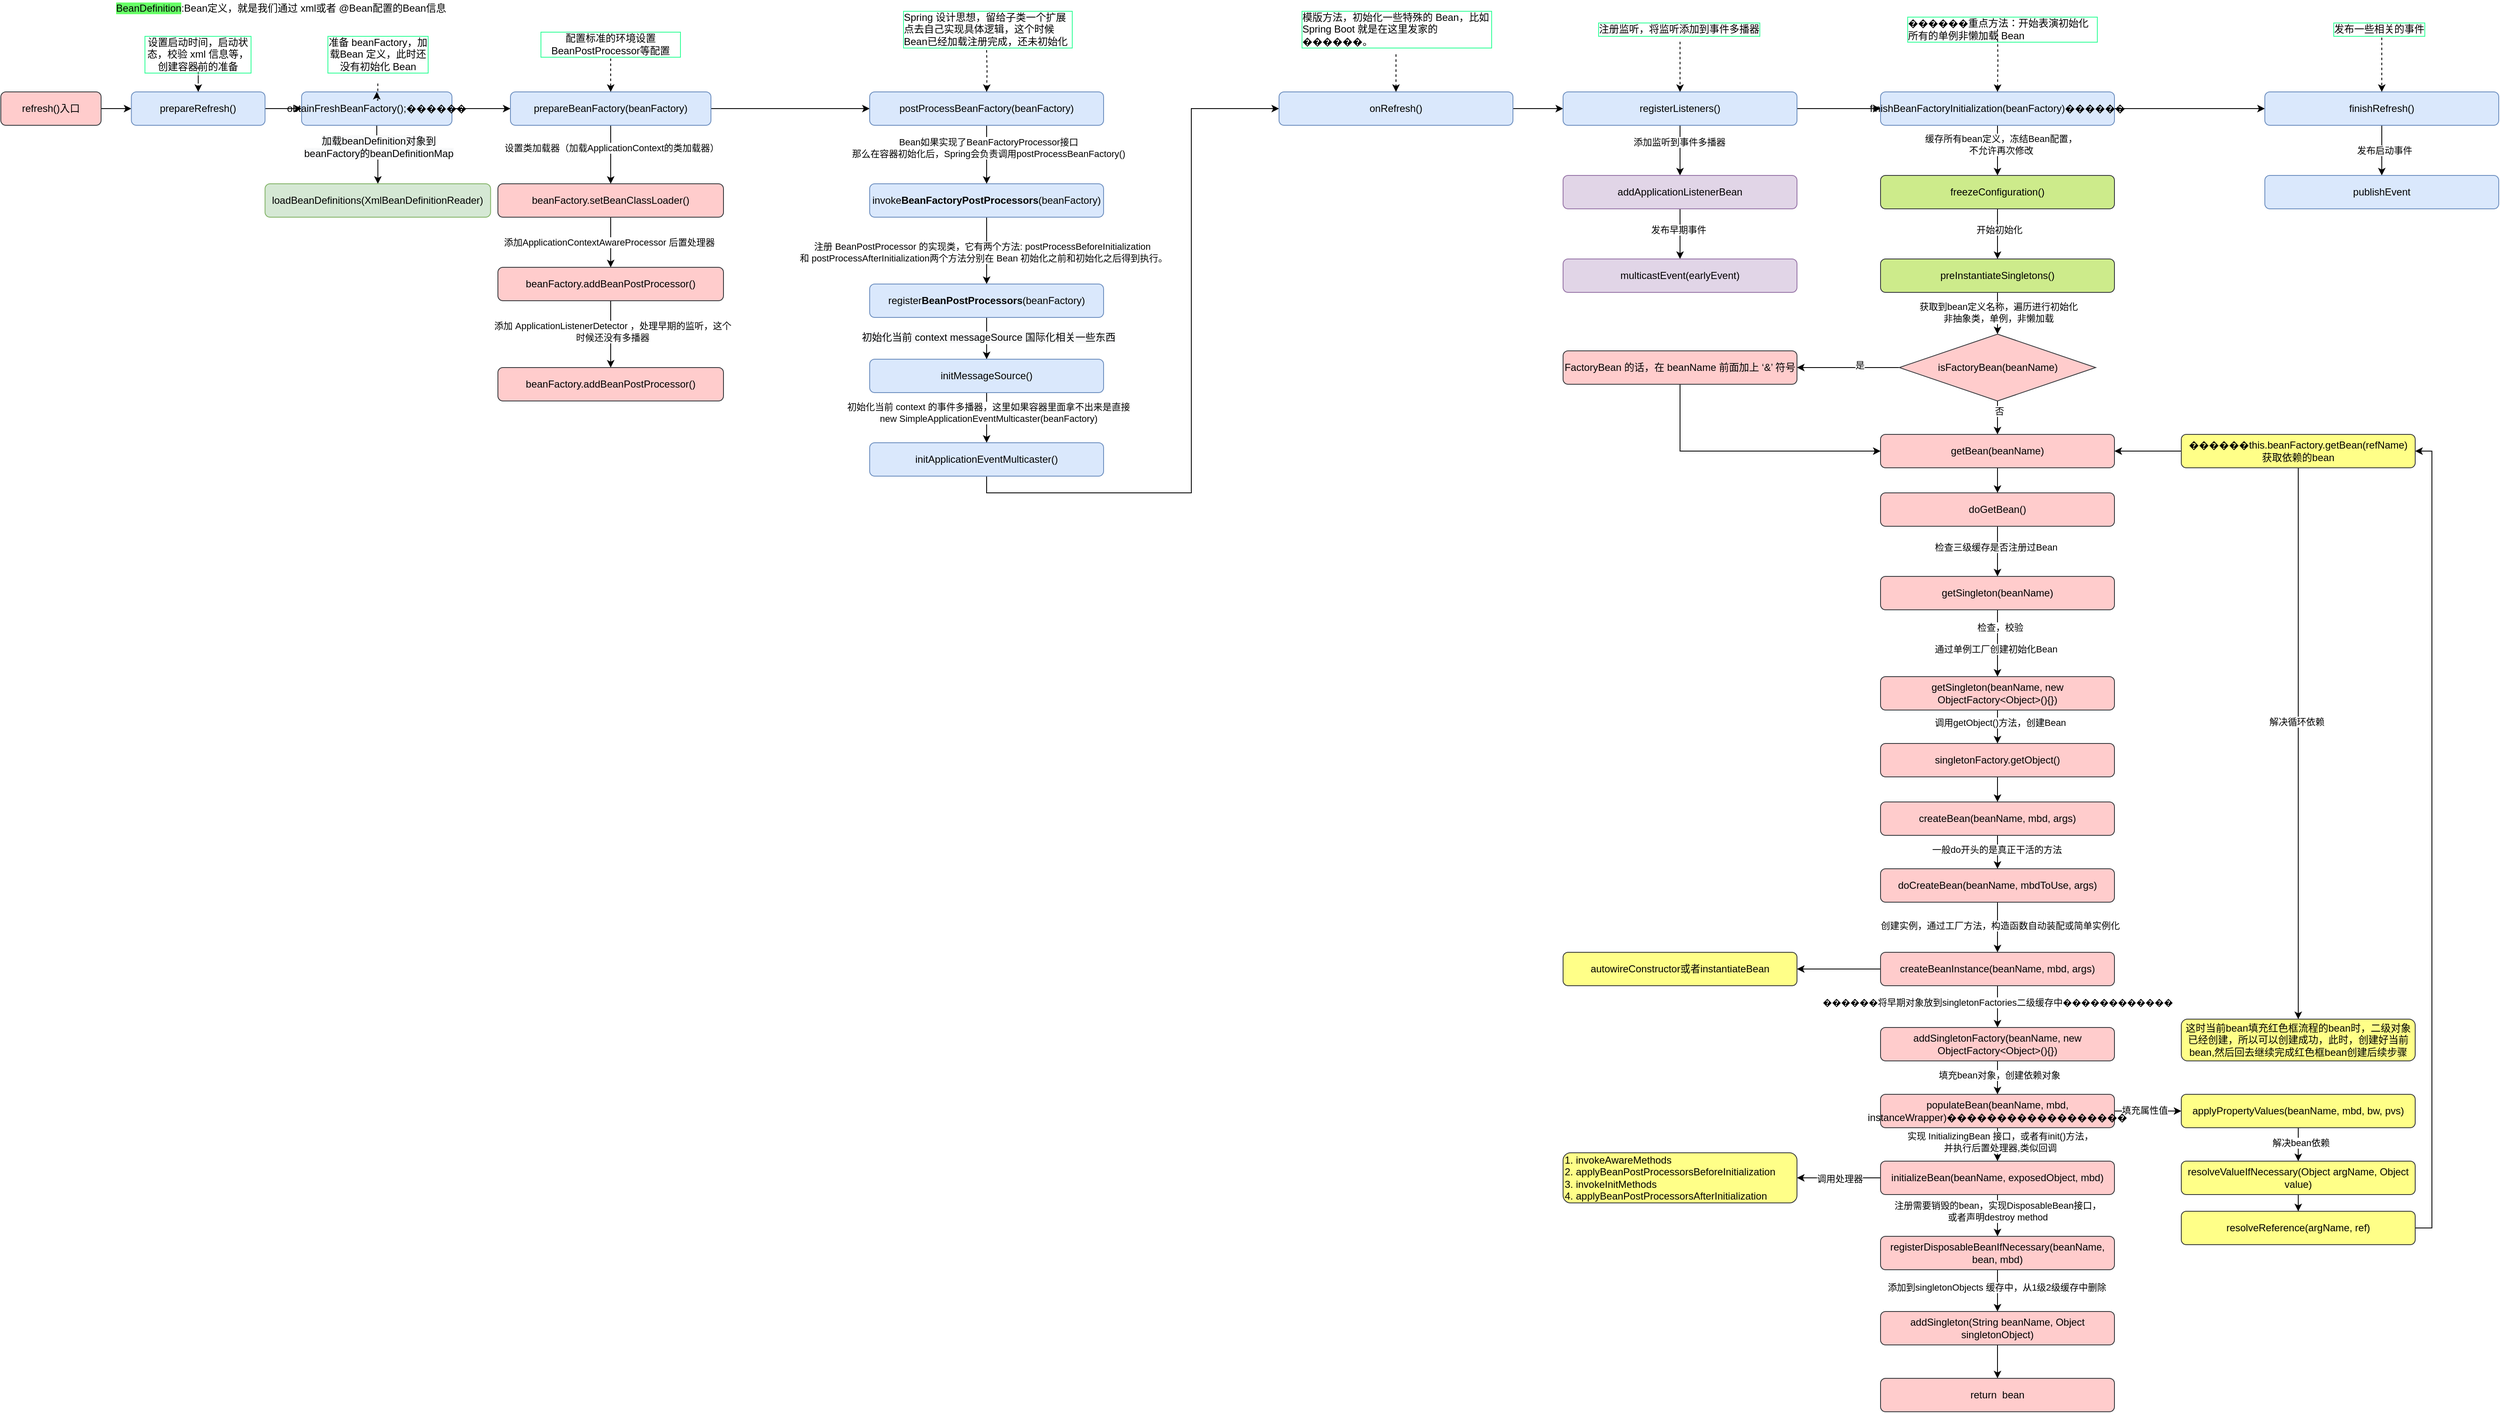 <mxfile version="14.1.1" type="github">
  <diagram id="V-CT-bQR6EL4BBTl5-5s" name="Page-1">
    <mxGraphModel dx="1351" dy="886" grid="1" gridSize="10" guides="1" tooltips="1" connect="1" arrows="1" fold="1" page="1" pageScale="1" pageWidth="3300" pageHeight="2339" math="0" shadow="0">
      <root>
        <mxCell id="0" />
        <mxCell id="1" parent="0" />
        <mxCell id="bpOmWfIlOjlK94pHwSz9-1" value="" style="edgeStyle=orthogonalEdgeStyle;rounded=0;orthogonalLoop=1;jettySize=auto;html=1;entryX=0;entryY=0.5;entryDx=0;entryDy=0;" parent="1" source="bpOmWfIlOjlK94pHwSz9-2" target="tZ6f-W7lVFpLcrt0BJ1U-58" edge="1">
          <mxGeometry relative="1" as="geometry" />
        </mxCell>
        <mxCell id="bpOmWfIlOjlK94pHwSz9-2" value="refresh()入口" style="rounded=1;whiteSpace=wrap;html=1;fillColor=#ffcccc;strokeColor=#36393d;" parent="1" vertex="1">
          <mxGeometry x="160" y="160" width="120" height="40" as="geometry" />
        </mxCell>
        <mxCell id="bpOmWfIlOjlK94pHwSz9-3" value="" style="edgeStyle=orthogonalEdgeStyle;rounded=0;orthogonalLoop=1;jettySize=auto;html=1;" parent="1" source="bpOmWfIlOjlK94pHwSz9-5" target="bpOmWfIlOjlK94pHwSz9-8" edge="1">
          <mxGeometry relative="1" as="geometry" />
        </mxCell>
        <mxCell id="tZ6f-W7lVFpLcrt0BJ1U-63" value="&lt;span style=&quot;font-size: 12px ; background-color: rgb(248 , 249 , 250)&quot;&gt;加载beanDefinition对象到&lt;br&gt;beanFactory的beanDefinitionMap&lt;/span&gt;" style="edgeLabel;html=1;align=center;verticalAlign=middle;resizable=0;points=[];" vertex="1" connectable="0" parent="bpOmWfIlOjlK94pHwSz9-3">
          <mxGeometry x="-0.28" y="2" relative="1" as="geometry">
            <mxPoint as="offset" />
          </mxGeometry>
        </mxCell>
        <mxCell id="tZ6f-W7lVFpLcrt0BJ1U-46" style="edgeStyle=orthogonalEdgeStyle;rounded=0;orthogonalLoop=1;jettySize=auto;html=1;entryX=0;entryY=0.5;entryDx=0;entryDy=0;" edge="1" parent="1" source="bpOmWfIlOjlK94pHwSz9-5" target="bpOmWfIlOjlK94pHwSz9-12">
          <mxGeometry relative="1" as="geometry" />
        </mxCell>
        <mxCell id="bpOmWfIlOjlK94pHwSz9-5" value="obtainFreshBeanFactory();������" style="whiteSpace=wrap;html=1;rounded=1;strokeColor=#6c8ebf;fillColor=#dae8fc;shadow=0;sketch=0;glass=0;" parent="1" vertex="1">
          <mxGeometry x="520" y="160" width="180" height="40" as="geometry" />
        </mxCell>
        <mxCell id="bpOmWfIlOjlK94pHwSz9-6" value="" style="edgeStyle=orthogonalEdgeStyle;rounded=0;orthogonalLoop=1;jettySize=auto;html=1;dashed=1;" parent="1" source="bpOmWfIlOjlK94pHwSz9-7" target="bpOmWfIlOjlK94pHwSz9-5" edge="1">
          <mxGeometry relative="1" as="geometry" />
        </mxCell>
        <mxCell id="bpOmWfIlOjlK94pHwSz9-7" value="准备 beanFactory，加载Bean 定义，此时还没有初始化 Bean" style="text;html=1;strokeColor=none;fillColor=none;align=center;verticalAlign=middle;whiteSpace=wrap;rounded=0;shadow=0;glass=0;sketch=0;labelBorderColor=#33FF99;" parent="1" vertex="1">
          <mxGeometry x="550" y="80" width="122.5" height="70" as="geometry" />
        </mxCell>
        <mxCell id="bpOmWfIlOjlK94pHwSz9-8" value="loadBeanDefinitions(XmlBeanDefinitionReader)" style="whiteSpace=wrap;html=1;rounded=1;strokeColor=#82b366;fillColor=#d5e8d4;shadow=0;sketch=0;glass=0;" parent="1" vertex="1">
          <mxGeometry x="476.25" y="270" width="270" height="40" as="geometry" />
        </mxCell>
        <mxCell id="tZ6f-W7lVFpLcrt0BJ1U-47" style="edgeStyle=orthogonalEdgeStyle;rounded=0;orthogonalLoop=1;jettySize=auto;html=1;entryX=0;entryY=0.5;entryDx=0;entryDy=0;" edge="1" parent="1" source="bpOmWfIlOjlK94pHwSz9-12" target="tZ6f-W7lVFpLcrt0BJ1U-4">
          <mxGeometry relative="1" as="geometry" />
        </mxCell>
        <mxCell id="tZ6f-W7lVFpLcrt0BJ1U-66" value="" style="edgeStyle=orthogonalEdgeStyle;rounded=0;orthogonalLoop=1;jettySize=auto;html=1;" edge="1" parent="1" source="bpOmWfIlOjlK94pHwSz9-12" target="tZ6f-W7lVFpLcrt0BJ1U-65">
          <mxGeometry relative="1" as="geometry" />
        </mxCell>
        <mxCell id="tZ6f-W7lVFpLcrt0BJ1U-67" value="设置类加载器（加载ApplicationContext的类加载器）" style="edgeLabel;html=1;align=center;verticalAlign=middle;resizable=0;points=[];" vertex="1" connectable="0" parent="tZ6f-W7lVFpLcrt0BJ1U-66">
          <mxGeometry x="-0.249" y="1" relative="1" as="geometry">
            <mxPoint as="offset" />
          </mxGeometry>
        </mxCell>
        <mxCell id="bpOmWfIlOjlK94pHwSz9-12" value="prepareBeanFactory(beanFactory)" style="whiteSpace=wrap;html=1;rounded=1;strokeColor=#6c8ebf;fillColor=#dae8fc;shadow=0;sketch=0;glass=0;" parent="1" vertex="1">
          <mxGeometry x="770" y="160" width="240" height="40" as="geometry" />
        </mxCell>
        <mxCell id="tZ6f-W7lVFpLcrt0BJ1U-49" style="edgeStyle=orthogonalEdgeStyle;rounded=0;orthogonalLoop=1;jettySize=auto;html=1;" edge="1" parent="1" source="bpOmWfIlOjlK94pHwSz9-13" target="tZ6f-W7lVFpLcrt0BJ1U-14">
          <mxGeometry relative="1" as="geometry" />
        </mxCell>
        <mxCell id="tZ6f-W7lVFpLcrt0BJ1U-80" value="&lt;div&gt;注册 BeanPostProcessor 的实现类，它有两个方法: postProcessBeforeInitialization&amp;nbsp;&lt;/div&gt;&lt;div&gt;和 postProcessAfterInitialization两个方法分别在 Bean 初始化之前和初始化之后得到执行。&lt;/div&gt;" style="edgeLabel;html=1;align=center;verticalAlign=middle;resizable=0;points=[];" vertex="1" connectable="0" parent="tZ6f-W7lVFpLcrt0BJ1U-49">
          <mxGeometry x="0.054" y="-4" relative="1" as="geometry">
            <mxPoint as="offset" />
          </mxGeometry>
        </mxCell>
        <mxCell id="bpOmWfIlOjlK94pHwSz9-13" value="invoke&lt;b&gt;BeanFactoryPostProcessors&lt;/b&gt;(beanFactory)" style="whiteSpace=wrap;html=1;rounded=1;strokeColor=#6c8ebf;fillColor=#dae8fc;shadow=0;sketch=0;glass=0;" parent="1" vertex="1">
          <mxGeometry x="1200" y="270" width="280" height="40" as="geometry" />
        </mxCell>
        <mxCell id="tZ6f-W7lVFpLcrt0BJ1U-2" value="" style="edgeStyle=orthogonalEdgeStyle;rounded=0;orthogonalLoop=1;jettySize=auto;html=1;dashed=1;entryX=0.5;entryY=0;entryDx=0;entryDy=0;exitX=0.5;exitY=1;exitDx=0;exitDy=0;" edge="1" parent="1" source="tZ6f-W7lVFpLcrt0BJ1U-1" target="bpOmWfIlOjlK94pHwSz9-12">
          <mxGeometry relative="1" as="geometry" />
        </mxCell>
        <mxCell id="tZ6f-W7lVFpLcrt0BJ1U-1" value="配置标准的环境设置BeanPostProcessor等配置" style="text;html=1;strokeColor=none;fillColor=none;align=center;verticalAlign=middle;whiteSpace=wrap;rounded=0;shadow=0;labelBorderColor=#33FF99;" vertex="1" parent="1">
          <mxGeometry x="805" y="85" width="170" height="35" as="geometry" />
        </mxCell>
        <mxCell id="tZ6f-W7lVFpLcrt0BJ1U-48" style="edgeStyle=orthogonalEdgeStyle;rounded=0;orthogonalLoop=1;jettySize=auto;html=1;" edge="1" parent="1" source="tZ6f-W7lVFpLcrt0BJ1U-4" target="bpOmWfIlOjlK94pHwSz9-13">
          <mxGeometry relative="1" as="geometry">
            <mxPoint x="1670" y="160" as="targetPoint" />
          </mxGeometry>
        </mxCell>
        <mxCell id="tZ6f-W7lVFpLcrt0BJ1U-78" value="&lt;div style=&quot;font-size: 12px ; text-align: left&quot;&gt;&lt;br&gt;&lt;/div&gt;" style="edgeLabel;html=1;align=center;verticalAlign=middle;resizable=0;points=[];" vertex="1" connectable="0" parent="tZ6f-W7lVFpLcrt0BJ1U-48">
          <mxGeometry x="-0.233" y="-4" relative="1" as="geometry">
            <mxPoint as="offset" />
          </mxGeometry>
        </mxCell>
        <mxCell id="tZ6f-W7lVFpLcrt0BJ1U-79" value="Bean如果实现了BeanFactoryProcessor接口&lt;br&gt;那么在容器初始化后，Spring会负责调用postProcessBeanFactory()" style="edgeLabel;html=1;align=center;verticalAlign=middle;resizable=0;points=[];" vertex="1" connectable="0" parent="tZ6f-W7lVFpLcrt0BJ1U-48">
          <mxGeometry x="-0.233" y="2" relative="1" as="geometry">
            <mxPoint as="offset" />
          </mxGeometry>
        </mxCell>
        <mxCell id="tZ6f-W7lVFpLcrt0BJ1U-4" value="postProcessBeanFactory(beanFactory)" style="whiteSpace=wrap;html=1;rounded=1;strokeColor=#6c8ebf;fillColor=#dae8fc;shadow=0;sketch=0;glass=0;" vertex="1" parent="1">
          <mxGeometry x="1200" y="160" width="280" height="40" as="geometry" />
        </mxCell>
        <mxCell id="tZ6f-W7lVFpLcrt0BJ1U-7" value="" style="edgeStyle=orthogonalEdgeStyle;rounded=0;orthogonalLoop=1;jettySize=auto;html=1;dashed=1;" edge="1" parent="1" target="tZ6f-W7lVFpLcrt0BJ1U-4">
          <mxGeometry relative="1" as="geometry">
            <mxPoint x="1340" y="110" as="sourcePoint" />
          </mxGeometry>
        </mxCell>
        <mxCell id="tZ6f-W7lVFpLcrt0BJ1U-6" value="&lt;div&gt;&lt;/div&gt;Spring 设计思想，留给子类一个扩展点去自己实现具体逻辑，这个时候Bean已经加载注册完成，还未初始化" style="text;html=1;strokeColor=none;fillColor=none;align=left;verticalAlign=middle;whiteSpace=wrap;rounded=0;shadow=0;labelBorderColor=#33FF99;" vertex="1" parent="1">
          <mxGeometry x="1237.5" y="60" width="205" height="50" as="geometry" />
        </mxCell>
        <mxCell id="tZ6f-W7lVFpLcrt0BJ1U-50" style="edgeStyle=orthogonalEdgeStyle;rounded=0;orthogonalLoop=1;jettySize=auto;html=1;entryX=0.5;entryY=0;entryDx=0;entryDy=0;" edge="1" parent="1" source="tZ6f-W7lVFpLcrt0BJ1U-14" target="tZ6f-W7lVFpLcrt0BJ1U-19">
          <mxGeometry relative="1" as="geometry" />
        </mxCell>
        <mxCell id="tZ6f-W7lVFpLcrt0BJ1U-81" value="&lt;span style=&quot;font-size: 12px ; text-align: left ; background-color: rgb(248 , 249 , 250)&quot;&gt;初始化当前 context messageSource 国际化相关一些东西&lt;/span&gt;" style="edgeLabel;html=1;align=center;verticalAlign=middle;resizable=0;points=[];" vertex="1" connectable="0" parent="tZ6f-W7lVFpLcrt0BJ1U-50">
          <mxGeometry x="-0.066" y="2" relative="1" as="geometry">
            <mxPoint as="offset" />
          </mxGeometry>
        </mxCell>
        <mxCell id="tZ6f-W7lVFpLcrt0BJ1U-14" value="register&lt;b&gt;BeanPostProcessors&lt;/b&gt;(beanFactory)" style="whiteSpace=wrap;html=1;rounded=1;strokeColor=#6c8ebf;fillColor=#dae8fc;shadow=0;sketch=0;glass=0;" vertex="1" parent="1">
          <mxGeometry x="1200" y="390" width="280" height="40" as="geometry" />
        </mxCell>
        <mxCell id="tZ6f-W7lVFpLcrt0BJ1U-51" style="edgeStyle=orthogonalEdgeStyle;rounded=0;orthogonalLoop=1;jettySize=auto;html=1;entryX=0.5;entryY=0;entryDx=0;entryDy=0;" edge="1" parent="1" source="tZ6f-W7lVFpLcrt0BJ1U-19" target="tZ6f-W7lVFpLcrt0BJ1U-23">
          <mxGeometry relative="1" as="geometry" />
        </mxCell>
        <mxCell id="tZ6f-W7lVFpLcrt0BJ1U-83" value="&lt;div&gt;初始化当前 context 的事件多播器，这里如果容器里面拿不出来是直接&lt;/div&gt;&lt;div&gt;new SimpleApplicationEventMulticaster(beanFactory)&lt;/div&gt;" style="edgeLabel;html=1;align=center;verticalAlign=middle;resizable=0;points=[];" vertex="1" connectable="0" parent="tZ6f-W7lVFpLcrt0BJ1U-51">
          <mxGeometry x="-0.202" y="2" relative="1" as="geometry">
            <mxPoint as="offset" />
          </mxGeometry>
        </mxCell>
        <mxCell id="tZ6f-W7lVFpLcrt0BJ1U-19" value="initMessageSource()" style="whiteSpace=wrap;html=1;rounded=1;strokeColor=#6c8ebf;fillColor=#dae8fc;shadow=0;sketch=0;glass=0;" vertex="1" parent="1">
          <mxGeometry x="1200" y="480" width="280" height="40" as="geometry" />
        </mxCell>
        <mxCell id="tZ6f-W7lVFpLcrt0BJ1U-52" style="edgeStyle=orthogonalEdgeStyle;rounded=0;orthogonalLoop=1;jettySize=auto;html=1;entryX=0;entryY=0.5;entryDx=0;entryDy=0;exitX=0.5;exitY=1;exitDx=0;exitDy=0;" edge="1" parent="1" source="tZ6f-W7lVFpLcrt0BJ1U-23" target="tZ6f-W7lVFpLcrt0BJ1U-27">
          <mxGeometry relative="1" as="geometry">
            <mxPoint x="3410" y="180" as="targetPoint" />
          </mxGeometry>
        </mxCell>
        <mxCell id="tZ6f-W7lVFpLcrt0BJ1U-23" value="initApplicationEventMulticaster()" style="whiteSpace=wrap;html=1;rounded=1;strokeColor=#6c8ebf;fillColor=#dae8fc;shadow=0;sketch=0;glass=0;" vertex="1" parent="1">
          <mxGeometry x="1200" y="580" width="280" height="40" as="geometry" />
        </mxCell>
        <mxCell id="tZ6f-W7lVFpLcrt0BJ1U-84" value="" style="edgeStyle=orthogonalEdgeStyle;rounded=0;orthogonalLoop=1;jettySize=auto;html=1;" edge="1" parent="1" source="tZ6f-W7lVFpLcrt0BJ1U-27" target="tZ6f-W7lVFpLcrt0BJ1U-31">
          <mxGeometry relative="1" as="geometry" />
        </mxCell>
        <mxCell id="tZ6f-W7lVFpLcrt0BJ1U-27" value="onRefresh()" style="whiteSpace=wrap;html=1;rounded=1;strokeColor=#6c8ebf;fillColor=#dae8fc;shadow=0;sketch=0;glass=0;" vertex="1" parent="1">
          <mxGeometry x="1690" y="160" width="280" height="40" as="geometry" />
        </mxCell>
        <mxCell id="tZ6f-W7lVFpLcrt0BJ1U-30" value="" style="edgeStyle=orthogonalEdgeStyle;rounded=0;orthogonalLoop=1;jettySize=auto;html=1;dashed=1;" edge="1" parent="1" source="tZ6f-W7lVFpLcrt0BJ1U-29" target="tZ6f-W7lVFpLcrt0BJ1U-27">
          <mxGeometry relative="1" as="geometry" />
        </mxCell>
        <mxCell id="tZ6f-W7lVFpLcrt0BJ1U-29" value="模版方法，初始化一些特殊的 Bean，比如 Spring Boot 就是在这里发家的������。" style="text;html=1;strokeColor=none;fillColor=none;align=left;verticalAlign=middle;whiteSpace=wrap;rounded=0;shadow=0;labelBorderColor=#33FF99;" vertex="1" parent="1">
          <mxGeometry x="1715" y="55" width="230" height="60" as="geometry" />
        </mxCell>
        <mxCell id="tZ6f-W7lVFpLcrt0BJ1U-56" style="edgeStyle=orthogonalEdgeStyle;rounded=0;orthogonalLoop=1;jettySize=auto;html=1;" edge="1" parent="1" source="tZ6f-W7lVFpLcrt0BJ1U-31" target="tZ6f-W7lVFpLcrt0BJ1U-35">
          <mxGeometry relative="1" as="geometry" />
        </mxCell>
        <mxCell id="tZ6f-W7lVFpLcrt0BJ1U-86" value="" style="edgeStyle=orthogonalEdgeStyle;rounded=0;orthogonalLoop=1;jettySize=auto;html=1;" edge="1" parent="1" source="tZ6f-W7lVFpLcrt0BJ1U-31" target="tZ6f-W7lVFpLcrt0BJ1U-85">
          <mxGeometry relative="1" as="geometry" />
        </mxCell>
        <mxCell id="tZ6f-W7lVFpLcrt0BJ1U-87" value="添加监听到事件多播器" style="edgeLabel;html=1;align=center;verticalAlign=middle;resizable=0;points=[];" vertex="1" connectable="0" parent="tZ6f-W7lVFpLcrt0BJ1U-86">
          <mxGeometry x="-0.35" y="-1" relative="1" as="geometry">
            <mxPoint as="offset" />
          </mxGeometry>
        </mxCell>
        <mxCell id="tZ6f-W7lVFpLcrt0BJ1U-31" value="registerListeners()" style="whiteSpace=wrap;html=1;rounded=1;strokeColor=#6c8ebf;fillColor=#dae8fc;shadow=0;sketch=0;glass=0;" vertex="1" parent="1">
          <mxGeometry x="2030" y="160" width="280" height="40" as="geometry" />
        </mxCell>
        <mxCell id="tZ6f-W7lVFpLcrt0BJ1U-34" value="" style="edgeStyle=orthogonalEdgeStyle;rounded=0;orthogonalLoop=1;jettySize=auto;html=1;dashed=1;" edge="1" parent="1" source="tZ6f-W7lVFpLcrt0BJ1U-33" target="tZ6f-W7lVFpLcrt0BJ1U-31">
          <mxGeometry relative="1" as="geometry" />
        </mxCell>
        <mxCell id="tZ6f-W7lVFpLcrt0BJ1U-33" value="注册监听，将监听添加到事件多播器" style="text;html=1;strokeColor=none;fillColor=none;align=left;verticalAlign=middle;whiteSpace=wrap;rounded=0;shadow=0;labelBorderColor=#33FF99;" vertex="1" parent="1">
          <mxGeometry x="2070" y="70" width="200" height="30" as="geometry" />
        </mxCell>
        <mxCell id="tZ6f-W7lVFpLcrt0BJ1U-57" style="edgeStyle=orthogonalEdgeStyle;rounded=0;orthogonalLoop=1;jettySize=auto;html=1;entryX=0;entryY=0.5;entryDx=0;entryDy=0;" edge="1" parent="1" source="tZ6f-W7lVFpLcrt0BJ1U-35" target="tZ6f-W7lVFpLcrt0BJ1U-41">
          <mxGeometry relative="1" as="geometry">
            <mxPoint x="2770" y="180" as="targetPoint" />
          </mxGeometry>
        </mxCell>
        <mxCell id="tZ6f-W7lVFpLcrt0BJ1U-92" value="" style="edgeStyle=orthogonalEdgeStyle;rounded=0;orthogonalLoop=1;jettySize=auto;html=1;" edge="1" parent="1" source="tZ6f-W7lVFpLcrt0BJ1U-35" target="tZ6f-W7lVFpLcrt0BJ1U-91">
          <mxGeometry relative="1" as="geometry" />
        </mxCell>
        <mxCell id="tZ6f-W7lVFpLcrt0BJ1U-93" value="缓存所有bean定义，冻结Bean配置，&lt;br&gt;不允许再次修改" style="edgeLabel;html=1;align=center;verticalAlign=middle;resizable=0;points=[];" vertex="1" connectable="0" parent="tZ6f-W7lVFpLcrt0BJ1U-92">
          <mxGeometry x="-0.241" y="4" relative="1" as="geometry">
            <mxPoint as="offset" />
          </mxGeometry>
        </mxCell>
        <mxCell id="tZ6f-W7lVFpLcrt0BJ1U-35" value="finishBeanFactoryInitialization(beanFactory)������" style="whiteSpace=wrap;html=1;rounded=1;strokeColor=#6c8ebf;fillColor=#dae8fc;shadow=0;sketch=0;glass=0;" vertex="1" parent="1">
          <mxGeometry x="2410" y="160" width="280" height="40" as="geometry" />
        </mxCell>
        <mxCell id="tZ6f-W7lVFpLcrt0BJ1U-40" value="" style="edgeStyle=orthogonalEdgeStyle;rounded=0;orthogonalLoop=1;jettySize=auto;html=1;dashed=1;" edge="1" parent="1" target="tZ6f-W7lVFpLcrt0BJ1U-35">
          <mxGeometry relative="1" as="geometry">
            <mxPoint x="2550" y="85" as="sourcePoint" />
          </mxGeometry>
        </mxCell>
        <mxCell id="tZ6f-W7lVFpLcrt0BJ1U-39" value="������重点方法：开始表演初始化所有的单例非懒加载 Bean" style="text;html=1;strokeColor=none;fillColor=none;align=left;verticalAlign=middle;whiteSpace=wrap;rounded=0;shadow=0;labelBorderColor=#33FF99;" vertex="1" parent="1">
          <mxGeometry x="2440" y="65" width="230" height="40" as="geometry" />
        </mxCell>
        <mxCell id="tZ6f-W7lVFpLcrt0BJ1U-168" value="" style="edgeStyle=orthogonalEdgeStyle;rounded=0;orthogonalLoop=1;jettySize=auto;html=1;" edge="1" parent="1" source="tZ6f-W7lVFpLcrt0BJ1U-41" target="tZ6f-W7lVFpLcrt0BJ1U-167">
          <mxGeometry relative="1" as="geometry" />
        </mxCell>
        <mxCell id="tZ6f-W7lVFpLcrt0BJ1U-169" value="发布启动事件" style="edgeLabel;html=1;align=center;verticalAlign=middle;resizable=0;points=[];" vertex="1" connectable="0" parent="tZ6f-W7lVFpLcrt0BJ1U-168">
          <mxGeometry x="0.008" y="3" relative="1" as="geometry">
            <mxPoint as="offset" />
          </mxGeometry>
        </mxCell>
        <mxCell id="tZ6f-W7lVFpLcrt0BJ1U-41" value="finishRefresh()" style="whiteSpace=wrap;html=1;rounded=1;strokeColor=#6c8ebf;fillColor=#dae8fc;shadow=0;sketch=0;glass=0;" vertex="1" parent="1">
          <mxGeometry x="2870" y="160" width="280" height="40" as="geometry" />
        </mxCell>
        <mxCell id="tZ6f-W7lVFpLcrt0BJ1U-44" style="edgeStyle=orthogonalEdgeStyle;rounded=0;orthogonalLoop=1;jettySize=auto;html=1;dashed=1;" edge="1" parent="1" source="tZ6f-W7lVFpLcrt0BJ1U-43">
          <mxGeometry relative="1" as="geometry">
            <mxPoint x="3010" y="160" as="targetPoint" />
          </mxGeometry>
        </mxCell>
        <mxCell id="tZ6f-W7lVFpLcrt0BJ1U-43" value="发布一些相关的事件" style="text;html=1;strokeColor=none;fillColor=none;align=left;verticalAlign=middle;whiteSpace=wrap;rounded=0;shadow=0;labelBorderColor=#33FF99;" vertex="1" parent="1">
          <mxGeometry x="2950" y="75" width="120" height="20" as="geometry" />
        </mxCell>
        <mxCell id="tZ6f-W7lVFpLcrt0BJ1U-59" value="" style="edgeStyle=orthogonalEdgeStyle;rounded=0;orthogonalLoop=1;jettySize=auto;html=1;" edge="1" parent="1" source="tZ6f-W7lVFpLcrt0BJ1U-58" target="bpOmWfIlOjlK94pHwSz9-5">
          <mxGeometry relative="1" as="geometry" />
        </mxCell>
        <mxCell id="tZ6f-W7lVFpLcrt0BJ1U-58" value="prepareRefresh()" style="whiteSpace=wrap;html=1;rounded=1;strokeColor=#6c8ebf;fillColor=#dae8fc;shadow=0;sketch=0;glass=0;" vertex="1" parent="1">
          <mxGeometry x="316.25" y="160" width="160" height="40" as="geometry" />
        </mxCell>
        <mxCell id="tZ6f-W7lVFpLcrt0BJ1U-62" value="" style="edgeStyle=orthogonalEdgeStyle;rounded=0;orthogonalLoop=1;jettySize=auto;html=1;dashed=1;" edge="1" parent="1" source="tZ6f-W7lVFpLcrt0BJ1U-61" target="tZ6f-W7lVFpLcrt0BJ1U-58">
          <mxGeometry relative="1" as="geometry" />
        </mxCell>
        <mxCell id="tZ6f-W7lVFpLcrt0BJ1U-61" value="设置启动时间，启动状态，校验 xml 信息等，创建容器前的准备" style="text;html=1;strokeColor=none;fillColor=none;align=center;verticalAlign=middle;whiteSpace=wrap;rounded=0;shadow=0;glass=0;sketch=0;labelBorderColor=#33FF99;" vertex="1" parent="1">
          <mxGeometry x="331.25" y="100" width="130" height="30" as="geometry" />
        </mxCell>
        <mxCell id="tZ6f-W7lVFpLcrt0BJ1U-64" value="&lt;span style=&quot;background-color: rgb(102 , 255 , 102)&quot;&gt;BeanDefinition&lt;/span&gt;:Bean定义，就是我们通过 xml或者 @Bean配置的Bean信息" style="text;html=1;strokeColor=none;fillColor=none;align=center;verticalAlign=middle;whiteSpace=wrap;rounded=0;shadow=0;" vertex="1" parent="1">
          <mxGeometry x="291.25" y="50" width="408.75" height="20" as="geometry" />
        </mxCell>
        <mxCell id="tZ6f-W7lVFpLcrt0BJ1U-69" value="" style="edgeStyle=orthogonalEdgeStyle;rounded=0;orthogonalLoop=1;jettySize=auto;html=1;" edge="1" parent="1" source="tZ6f-W7lVFpLcrt0BJ1U-65" target="tZ6f-W7lVFpLcrt0BJ1U-68">
          <mxGeometry relative="1" as="geometry" />
        </mxCell>
        <mxCell id="tZ6f-W7lVFpLcrt0BJ1U-70" value="添加ApplicationContextAwareProcessor 后置处理器" style="edgeLabel;html=1;align=center;verticalAlign=middle;resizable=0;points=[];" vertex="1" connectable="0" parent="tZ6f-W7lVFpLcrt0BJ1U-69">
          <mxGeometry x="-0.004" y="-2" relative="1" as="geometry">
            <mxPoint as="offset" />
          </mxGeometry>
        </mxCell>
        <mxCell id="tZ6f-W7lVFpLcrt0BJ1U-65" value="beanFactory.setBeanClassLoader()" style="whiteSpace=wrap;html=1;rounded=1;strokeColor=#36393d;fillColor=#ffcccc;shadow=0;sketch=0;glass=0;" vertex="1" parent="1">
          <mxGeometry x="755" y="270" width="270" height="40" as="geometry" />
        </mxCell>
        <mxCell id="tZ6f-W7lVFpLcrt0BJ1U-72" value="" style="edgeStyle=orthogonalEdgeStyle;rounded=0;orthogonalLoop=1;jettySize=auto;html=1;" edge="1" parent="1" source="tZ6f-W7lVFpLcrt0BJ1U-68" target="tZ6f-W7lVFpLcrt0BJ1U-71">
          <mxGeometry relative="1" as="geometry" />
        </mxCell>
        <mxCell id="tZ6f-W7lVFpLcrt0BJ1U-73" value="添加&amp;nbsp;ApplicationListenerDetector ，处理早期的监听，这个&lt;br&gt;时候还没有多播器" style="edgeLabel;html=1;align=center;verticalAlign=middle;resizable=0;points=[];" vertex="1" connectable="0" parent="tZ6f-W7lVFpLcrt0BJ1U-72">
          <mxGeometry x="-0.093" y="2" relative="1" as="geometry">
            <mxPoint as="offset" />
          </mxGeometry>
        </mxCell>
        <mxCell id="tZ6f-W7lVFpLcrt0BJ1U-68" value="beanFactory.addBeanPostProcessor()" style="whiteSpace=wrap;html=1;rounded=1;strokeColor=#36393d;fillColor=#ffcccc;shadow=0;sketch=0;glass=0;" vertex="1" parent="1">
          <mxGeometry x="755" y="370" width="270" height="40" as="geometry" />
        </mxCell>
        <mxCell id="tZ6f-W7lVFpLcrt0BJ1U-71" value="beanFactory.addBeanPostProcessor()" style="whiteSpace=wrap;html=1;rounded=1;strokeColor=#36393d;fillColor=#ffcccc;shadow=0;sketch=0;glass=0;" vertex="1" parent="1">
          <mxGeometry x="755" y="490" width="270" height="40" as="geometry" />
        </mxCell>
        <mxCell id="tZ6f-W7lVFpLcrt0BJ1U-89" value="" style="edgeStyle=orthogonalEdgeStyle;rounded=0;orthogonalLoop=1;jettySize=auto;html=1;" edge="1" parent="1" source="tZ6f-W7lVFpLcrt0BJ1U-85" target="tZ6f-W7lVFpLcrt0BJ1U-88">
          <mxGeometry relative="1" as="geometry" />
        </mxCell>
        <mxCell id="tZ6f-W7lVFpLcrt0BJ1U-90" value="发布早期事件" style="edgeLabel;html=1;align=center;verticalAlign=middle;resizable=0;points=[];" vertex="1" connectable="0" parent="tZ6f-W7lVFpLcrt0BJ1U-89">
          <mxGeometry x="-0.166" y="-2" relative="1" as="geometry">
            <mxPoint as="offset" />
          </mxGeometry>
        </mxCell>
        <mxCell id="tZ6f-W7lVFpLcrt0BJ1U-85" value="addApplicationListenerBean" style="whiteSpace=wrap;html=1;rounded=1;strokeColor=#9673a6;fillColor=#e1d5e7;shadow=0;sketch=0;glass=0;" vertex="1" parent="1">
          <mxGeometry x="2030" y="260" width="280" height="40" as="geometry" />
        </mxCell>
        <mxCell id="tZ6f-W7lVFpLcrt0BJ1U-88" value="multicastEvent(earlyEvent)" style="whiteSpace=wrap;html=1;rounded=1;strokeColor=#9673a6;fillColor=#e1d5e7;shadow=0;sketch=0;glass=0;" vertex="1" parent="1">
          <mxGeometry x="2030" y="360" width="280" height="40" as="geometry" />
        </mxCell>
        <mxCell id="tZ6f-W7lVFpLcrt0BJ1U-95" value="" style="edgeStyle=orthogonalEdgeStyle;rounded=0;orthogonalLoop=1;jettySize=auto;html=1;" edge="1" parent="1" source="tZ6f-W7lVFpLcrt0BJ1U-91" target="tZ6f-W7lVFpLcrt0BJ1U-94">
          <mxGeometry relative="1" as="geometry" />
        </mxCell>
        <mxCell id="tZ6f-W7lVFpLcrt0BJ1U-96" value="开始初始化" style="edgeLabel;html=1;align=center;verticalAlign=middle;resizable=0;points=[];" vertex="1" connectable="0" parent="tZ6f-W7lVFpLcrt0BJ1U-95">
          <mxGeometry x="-0.163" y="2" relative="1" as="geometry">
            <mxPoint as="offset" />
          </mxGeometry>
        </mxCell>
        <mxCell id="tZ6f-W7lVFpLcrt0BJ1U-91" value="freezeConfiguration()" style="whiteSpace=wrap;html=1;rounded=1;strokeColor=#36393d;fillColor=#cdeb8b;shadow=0;sketch=0;glass=0;" vertex="1" parent="1">
          <mxGeometry x="2410" y="260" width="280" height="40" as="geometry" />
        </mxCell>
        <mxCell id="tZ6f-W7lVFpLcrt0BJ1U-98" value="" style="edgeStyle=orthogonalEdgeStyle;rounded=0;orthogonalLoop=1;jettySize=auto;html=1;" edge="1" parent="1" source="tZ6f-W7lVFpLcrt0BJ1U-94" target="tZ6f-W7lVFpLcrt0BJ1U-97">
          <mxGeometry relative="1" as="geometry" />
        </mxCell>
        <mxCell id="tZ6f-W7lVFpLcrt0BJ1U-99" value="获取到bean定义名称，遍历进行初始化&lt;br&gt;非抽象类，单例，非懒加载" style="edgeLabel;html=1;align=center;verticalAlign=middle;resizable=0;points=[];" vertex="1" connectable="0" parent="tZ6f-W7lVFpLcrt0BJ1U-98">
          <mxGeometry x="-0.042" y="1" relative="1" as="geometry">
            <mxPoint as="offset" />
          </mxGeometry>
        </mxCell>
        <mxCell id="tZ6f-W7lVFpLcrt0BJ1U-94" value="preInstantiateSingletons()" style="whiteSpace=wrap;html=1;rounded=1;strokeColor=#36393d;fillColor=#cdeb8b;shadow=0;sketch=0;glass=0;" vertex="1" parent="1">
          <mxGeometry x="2410" y="360" width="280" height="40" as="geometry" />
        </mxCell>
        <mxCell id="tZ6f-W7lVFpLcrt0BJ1U-101" value="" style="edgeStyle=orthogonalEdgeStyle;rounded=0;orthogonalLoop=1;jettySize=auto;html=1;" edge="1" parent="1" source="tZ6f-W7lVFpLcrt0BJ1U-97" target="tZ6f-W7lVFpLcrt0BJ1U-100">
          <mxGeometry relative="1" as="geometry" />
        </mxCell>
        <mxCell id="tZ6f-W7lVFpLcrt0BJ1U-102" value="是" style="edgeLabel;html=1;align=center;verticalAlign=middle;resizable=0;points=[];" vertex="1" connectable="0" parent="tZ6f-W7lVFpLcrt0BJ1U-101">
          <mxGeometry x="-0.218" y="-3" relative="1" as="geometry">
            <mxPoint as="offset" />
          </mxGeometry>
        </mxCell>
        <mxCell id="tZ6f-W7lVFpLcrt0BJ1U-104" value="" style="edgeStyle=orthogonalEdgeStyle;rounded=0;orthogonalLoop=1;jettySize=auto;html=1;" edge="1" parent="1" source="tZ6f-W7lVFpLcrt0BJ1U-97" target="tZ6f-W7lVFpLcrt0BJ1U-103">
          <mxGeometry relative="1" as="geometry" />
        </mxCell>
        <mxCell id="tZ6f-W7lVFpLcrt0BJ1U-105" value="否" style="edgeLabel;html=1;align=center;verticalAlign=middle;resizable=0;points=[];" vertex="1" connectable="0" parent="tZ6f-W7lVFpLcrt0BJ1U-104">
          <mxGeometry x="-0.403" y="2" relative="1" as="geometry">
            <mxPoint as="offset" />
          </mxGeometry>
        </mxCell>
        <mxCell id="tZ6f-W7lVFpLcrt0BJ1U-97" value="isFactoryBean(beanName)" style="rhombus;whiteSpace=wrap;html=1;shadow=0;fillColor=#ffcccc;strokeColor=#36393d;" vertex="1" parent="1">
          <mxGeometry x="2432.5" y="450" width="235" height="80" as="geometry" />
        </mxCell>
        <mxCell id="tZ6f-W7lVFpLcrt0BJ1U-115" style="edgeStyle=orthogonalEdgeStyle;rounded=0;orthogonalLoop=1;jettySize=auto;html=1;exitX=0.5;exitY=1;exitDx=0;exitDy=0;entryX=0;entryY=0.5;entryDx=0;entryDy=0;" edge="1" parent="1" source="tZ6f-W7lVFpLcrt0BJ1U-100" target="tZ6f-W7lVFpLcrt0BJ1U-103">
          <mxGeometry relative="1" as="geometry">
            <mxPoint x="2220" y="600" as="targetPoint" />
          </mxGeometry>
        </mxCell>
        <mxCell id="tZ6f-W7lVFpLcrt0BJ1U-100" value="FactoryBean 的话，在 beanName 前面加上 ‘&amp;amp;’ 符号" style="whiteSpace=wrap;html=1;shadow=0;strokeColor=#36393d;fillColor=#ffcccc;rounded=1;" vertex="1" parent="1">
          <mxGeometry x="2030" y="470" width="280" height="40" as="geometry" />
        </mxCell>
        <mxCell id="tZ6f-W7lVFpLcrt0BJ1U-107" value="" style="edgeStyle=orthogonalEdgeStyle;rounded=0;orthogonalLoop=1;jettySize=auto;html=1;" edge="1" parent="1" source="tZ6f-W7lVFpLcrt0BJ1U-103" target="tZ6f-W7lVFpLcrt0BJ1U-106">
          <mxGeometry relative="1" as="geometry" />
        </mxCell>
        <mxCell id="tZ6f-W7lVFpLcrt0BJ1U-103" value="getBean(beanName)" style="whiteSpace=wrap;html=1;shadow=0;strokeColor=#36393d;fillColor=#ffcccc;rounded=1;" vertex="1" parent="1">
          <mxGeometry x="2410" y="570" width="280" height="40" as="geometry" />
        </mxCell>
        <mxCell id="tZ6f-W7lVFpLcrt0BJ1U-109" value="" style="edgeStyle=orthogonalEdgeStyle;rounded=0;orthogonalLoop=1;jettySize=auto;html=1;" edge="1" parent="1" source="tZ6f-W7lVFpLcrt0BJ1U-106" target="tZ6f-W7lVFpLcrt0BJ1U-108">
          <mxGeometry relative="1" as="geometry" />
        </mxCell>
        <mxCell id="tZ6f-W7lVFpLcrt0BJ1U-110" value="检查三级缓存是否注册过Bean" style="edgeLabel;html=1;align=center;verticalAlign=middle;resizable=0;points=[];" vertex="1" connectable="0" parent="tZ6f-W7lVFpLcrt0BJ1U-109">
          <mxGeometry x="-0.166" y="-2" relative="1" as="geometry">
            <mxPoint as="offset" />
          </mxGeometry>
        </mxCell>
        <mxCell id="tZ6f-W7lVFpLcrt0BJ1U-106" value="doGetBean()" style="whiteSpace=wrap;html=1;shadow=0;strokeColor=#36393d;fillColor=#ffcccc;rounded=1;" vertex="1" parent="1">
          <mxGeometry x="2410" y="640" width="280" height="40" as="geometry" />
        </mxCell>
        <mxCell id="tZ6f-W7lVFpLcrt0BJ1U-112" value="" style="edgeStyle=orthogonalEdgeStyle;rounded=0;orthogonalLoop=1;jettySize=auto;html=1;" edge="1" parent="1" source="tZ6f-W7lVFpLcrt0BJ1U-108" target="tZ6f-W7lVFpLcrt0BJ1U-111">
          <mxGeometry relative="1" as="geometry" />
        </mxCell>
        <mxCell id="tZ6f-W7lVFpLcrt0BJ1U-113" value="检查，校验" style="edgeLabel;html=1;align=center;verticalAlign=middle;resizable=0;points=[];" vertex="1" connectable="0" parent="tZ6f-W7lVFpLcrt0BJ1U-112">
          <mxGeometry x="-0.49" y="3" relative="1" as="geometry">
            <mxPoint as="offset" />
          </mxGeometry>
        </mxCell>
        <mxCell id="tZ6f-W7lVFpLcrt0BJ1U-114" value="通过单例工厂创建初始化Bean" style="edgeLabel;html=1;align=center;verticalAlign=middle;resizable=0;points=[];" vertex="1" connectable="0" parent="tZ6f-W7lVFpLcrt0BJ1U-112">
          <mxGeometry x="0.157" y="-2" relative="1" as="geometry">
            <mxPoint as="offset" />
          </mxGeometry>
        </mxCell>
        <mxCell id="tZ6f-W7lVFpLcrt0BJ1U-108" value="getSingleton(beanName)" style="whiteSpace=wrap;html=1;shadow=0;strokeColor=#36393d;fillColor=#ffcccc;rounded=1;" vertex="1" parent="1">
          <mxGeometry x="2410" y="740" width="280" height="40" as="geometry" />
        </mxCell>
        <mxCell id="tZ6f-W7lVFpLcrt0BJ1U-117" value="" style="edgeStyle=orthogonalEdgeStyle;rounded=0;orthogonalLoop=1;jettySize=auto;html=1;" edge="1" parent="1" source="tZ6f-W7lVFpLcrt0BJ1U-111" target="tZ6f-W7lVFpLcrt0BJ1U-116">
          <mxGeometry relative="1" as="geometry" />
        </mxCell>
        <mxCell id="tZ6f-W7lVFpLcrt0BJ1U-118" value="调用getObject()方法，创建Bean" style="edgeLabel;html=1;align=center;verticalAlign=middle;resizable=0;points=[];" vertex="1" connectable="0" parent="tZ6f-W7lVFpLcrt0BJ1U-117">
          <mxGeometry x="-0.28" y="3" relative="1" as="geometry">
            <mxPoint as="offset" />
          </mxGeometry>
        </mxCell>
        <mxCell id="tZ6f-W7lVFpLcrt0BJ1U-111" value="getSingleton(beanName, new ObjectFactory&amp;lt;Object&amp;gt;(){})" style="whiteSpace=wrap;html=1;shadow=0;strokeColor=#36393d;fillColor=#ffcccc;rounded=1;" vertex="1" parent="1">
          <mxGeometry x="2410" y="860" width="280" height="40" as="geometry" />
        </mxCell>
        <mxCell id="tZ6f-W7lVFpLcrt0BJ1U-120" value="" style="edgeStyle=orthogonalEdgeStyle;rounded=0;orthogonalLoop=1;jettySize=auto;html=1;" edge="1" parent="1" source="tZ6f-W7lVFpLcrt0BJ1U-116" target="tZ6f-W7lVFpLcrt0BJ1U-119">
          <mxGeometry relative="1" as="geometry" />
        </mxCell>
        <mxCell id="tZ6f-W7lVFpLcrt0BJ1U-116" value="singletonFactory.getObject()" style="whiteSpace=wrap;html=1;shadow=0;strokeColor=#36393d;fillColor=#ffcccc;rounded=1;" vertex="1" parent="1">
          <mxGeometry x="2410" y="940" width="280" height="40" as="geometry" />
        </mxCell>
        <mxCell id="tZ6f-W7lVFpLcrt0BJ1U-123" value="" style="edgeStyle=orthogonalEdgeStyle;rounded=0;orthogonalLoop=1;jettySize=auto;html=1;" edge="1" parent="1" source="tZ6f-W7lVFpLcrt0BJ1U-119" target="tZ6f-W7lVFpLcrt0BJ1U-122">
          <mxGeometry relative="1" as="geometry" />
        </mxCell>
        <mxCell id="tZ6f-W7lVFpLcrt0BJ1U-124" value="一般do开头的是真正干活的方法" style="edgeLabel;html=1;align=center;verticalAlign=middle;resizable=0;points=[];" vertex="1" connectable="0" parent="tZ6f-W7lVFpLcrt0BJ1U-123">
          <mxGeometry x="-0.143" y="-1" relative="1" as="geometry">
            <mxPoint as="offset" />
          </mxGeometry>
        </mxCell>
        <mxCell id="tZ6f-W7lVFpLcrt0BJ1U-119" value="createBean(beanName, mbd, args)" style="whiteSpace=wrap;html=1;shadow=0;strokeColor=#36393d;fillColor=#ffcccc;rounded=1;" vertex="1" parent="1">
          <mxGeometry x="2410" y="1010" width="280" height="40" as="geometry" />
        </mxCell>
        <mxCell id="tZ6f-W7lVFpLcrt0BJ1U-126" value="" style="edgeStyle=orthogonalEdgeStyle;rounded=0;orthogonalLoop=1;jettySize=auto;html=1;exitX=0.5;exitY=1;exitDx=0;exitDy=0;" edge="1" parent="1" source="tZ6f-W7lVFpLcrt0BJ1U-160" target="tZ6f-W7lVFpLcrt0BJ1U-125">
          <mxGeometry relative="1" as="geometry">
            <mxPoint x="2550" y="1220" as="sourcePoint" />
          </mxGeometry>
        </mxCell>
        <mxCell id="tZ6f-W7lVFpLcrt0BJ1U-127" value="������将早期对象放到singletonFactories二级缓存中������������" style="edgeLabel;html=1;align=center;verticalAlign=middle;resizable=0;points=[];" vertex="1" connectable="0" parent="tZ6f-W7lVFpLcrt0BJ1U-126">
          <mxGeometry x="-0.063" y="-1" relative="1" as="geometry">
            <mxPoint x="1" y="-3.43" as="offset" />
          </mxGeometry>
        </mxCell>
        <mxCell id="tZ6f-W7lVFpLcrt0BJ1U-161" value="" style="edgeStyle=orthogonalEdgeStyle;rounded=0;orthogonalLoop=1;jettySize=auto;html=1;" edge="1" parent="1" source="tZ6f-W7lVFpLcrt0BJ1U-122" target="tZ6f-W7lVFpLcrt0BJ1U-160">
          <mxGeometry relative="1" as="geometry" />
        </mxCell>
        <mxCell id="tZ6f-W7lVFpLcrt0BJ1U-162" value="创建实例，通过工厂方法，构造函数自动装配或简单实例化" style="edgeLabel;html=1;align=center;verticalAlign=middle;resizable=0;points=[];" vertex="1" connectable="0" parent="tZ6f-W7lVFpLcrt0BJ1U-161">
          <mxGeometry x="-0.069" y="3" relative="1" as="geometry">
            <mxPoint as="offset" />
          </mxGeometry>
        </mxCell>
        <mxCell id="tZ6f-W7lVFpLcrt0BJ1U-122" value="doCreateBean(beanName, mbdToUse, args)" style="whiteSpace=wrap;html=1;shadow=0;strokeColor=#36393d;fillColor=#ffcccc;rounded=1;" vertex="1" parent="1">
          <mxGeometry x="2410" y="1090" width="280" height="40" as="geometry" />
        </mxCell>
        <mxCell id="tZ6f-W7lVFpLcrt0BJ1U-129" value="" style="edgeStyle=orthogonalEdgeStyle;rounded=0;orthogonalLoop=1;jettySize=auto;html=1;" edge="1" parent="1" source="tZ6f-W7lVFpLcrt0BJ1U-125" target="tZ6f-W7lVFpLcrt0BJ1U-128">
          <mxGeometry relative="1" as="geometry" />
        </mxCell>
        <mxCell id="tZ6f-W7lVFpLcrt0BJ1U-130" value="填充bean对象，创建依赖对象" style="edgeLabel;html=1;align=center;verticalAlign=middle;resizable=0;points=[];" vertex="1" connectable="0" parent="tZ6f-W7lVFpLcrt0BJ1U-129">
          <mxGeometry x="-0.151" y="2" relative="1" as="geometry">
            <mxPoint as="offset" />
          </mxGeometry>
        </mxCell>
        <mxCell id="tZ6f-W7lVFpLcrt0BJ1U-125" value="addSingletonFactory(beanName, new ObjectFactory&amp;lt;Object&amp;gt;(){})" style="whiteSpace=wrap;html=1;shadow=0;strokeColor=#36393d;fillColor=#ffcccc;rounded=1;" vertex="1" parent="1">
          <mxGeometry x="2410" y="1280" width="280" height="40" as="geometry" />
        </mxCell>
        <mxCell id="tZ6f-W7lVFpLcrt0BJ1U-132" value="" style="edgeStyle=orthogonalEdgeStyle;rounded=0;orthogonalLoop=1;jettySize=auto;html=1;" edge="1" parent="1" source="tZ6f-W7lVFpLcrt0BJ1U-128" target="tZ6f-W7lVFpLcrt0BJ1U-131">
          <mxGeometry relative="1" as="geometry" />
        </mxCell>
        <mxCell id="tZ6f-W7lVFpLcrt0BJ1U-133" value="填充属性值" style="edgeLabel;html=1;align=center;verticalAlign=middle;resizable=0;points=[];" vertex="1" connectable="0" parent="tZ6f-W7lVFpLcrt0BJ1U-132">
          <mxGeometry x="-0.1" y="1" relative="1" as="geometry">
            <mxPoint as="offset" />
          </mxGeometry>
        </mxCell>
        <mxCell id="tZ6f-W7lVFpLcrt0BJ1U-135" value="" style="edgeStyle=orthogonalEdgeStyle;rounded=0;orthogonalLoop=1;jettySize=auto;html=1;" edge="1" parent="1" source="tZ6f-W7lVFpLcrt0BJ1U-128" target="tZ6f-W7lVFpLcrt0BJ1U-134">
          <mxGeometry relative="1" as="geometry" />
        </mxCell>
        <mxCell id="tZ6f-W7lVFpLcrt0BJ1U-136" value="实现 InitializingBean 接口，或者有init()方法，&lt;br&gt;并执行后置处理器,类似回调" style="edgeLabel;html=1;align=center;verticalAlign=middle;resizable=0;points=[];" vertex="1" connectable="0" parent="tZ6f-W7lVFpLcrt0BJ1U-135">
          <mxGeometry x="-0.175" y="3" relative="1" as="geometry">
            <mxPoint as="offset" />
          </mxGeometry>
        </mxCell>
        <mxCell id="tZ6f-W7lVFpLcrt0BJ1U-128" value="populateBean(beanName, mbd, instanceWrapper)������������������" style="whiteSpace=wrap;html=1;shadow=0;strokeColor=#36393d;fillColor=#ffcccc;rounded=1;" vertex="1" parent="1">
          <mxGeometry x="2410" y="1360" width="280" height="40" as="geometry" />
        </mxCell>
        <mxCell id="tZ6f-W7lVFpLcrt0BJ1U-147" value="" style="edgeStyle=orthogonalEdgeStyle;rounded=0;orthogonalLoop=1;jettySize=auto;html=1;" edge="1" parent="1" source="tZ6f-W7lVFpLcrt0BJ1U-131" target="tZ6f-W7lVFpLcrt0BJ1U-146">
          <mxGeometry relative="1" as="geometry" />
        </mxCell>
        <mxCell id="tZ6f-W7lVFpLcrt0BJ1U-148" value="解决bean依赖" style="edgeLabel;html=1;align=center;verticalAlign=middle;resizable=0;points=[];" vertex="1" connectable="0" parent="tZ6f-W7lVFpLcrt0BJ1U-147">
          <mxGeometry x="-0.123" y="3" relative="1" as="geometry">
            <mxPoint as="offset" />
          </mxGeometry>
        </mxCell>
        <mxCell id="tZ6f-W7lVFpLcrt0BJ1U-131" value="applyPropertyValues(beanName, mbd, bw, pvs)" style="whiteSpace=wrap;html=1;shadow=0;strokeColor=#36393d;fillColor=#ffff88;rounded=1;" vertex="1" parent="1">
          <mxGeometry x="2770" y="1360" width="280" height="40" as="geometry" />
        </mxCell>
        <mxCell id="tZ6f-W7lVFpLcrt0BJ1U-138" value="" style="edgeStyle=orthogonalEdgeStyle;rounded=0;orthogonalLoop=1;jettySize=auto;html=1;" edge="1" parent="1" source="tZ6f-W7lVFpLcrt0BJ1U-134">
          <mxGeometry relative="1" as="geometry">
            <mxPoint x="2310" y="1460" as="targetPoint" />
          </mxGeometry>
        </mxCell>
        <mxCell id="tZ6f-W7lVFpLcrt0BJ1U-139" value="调用处理器" style="edgeLabel;html=1;align=center;verticalAlign=middle;resizable=0;points=[];" vertex="1" connectable="0" parent="tZ6f-W7lVFpLcrt0BJ1U-138">
          <mxGeometry x="-0.02" y="1" relative="1" as="geometry">
            <mxPoint as="offset" />
          </mxGeometry>
        </mxCell>
        <mxCell id="tZ6f-W7lVFpLcrt0BJ1U-141" value="" style="edgeStyle=orthogonalEdgeStyle;rounded=0;orthogonalLoop=1;jettySize=auto;html=1;" edge="1" parent="1" source="tZ6f-W7lVFpLcrt0BJ1U-134" target="tZ6f-W7lVFpLcrt0BJ1U-140">
          <mxGeometry relative="1" as="geometry" />
        </mxCell>
        <mxCell id="tZ6f-W7lVFpLcrt0BJ1U-142" value="注册需要销毁的bean，实现DisposableBean接口，&lt;br&gt;或者声明destroy method" style="edgeLabel;html=1;align=center;verticalAlign=middle;resizable=0;points=[];" vertex="1" connectable="0" parent="tZ6f-W7lVFpLcrt0BJ1U-141">
          <mxGeometry x="-0.2" relative="1" as="geometry">
            <mxPoint as="offset" />
          </mxGeometry>
        </mxCell>
        <mxCell id="tZ6f-W7lVFpLcrt0BJ1U-134" value="initializeBean(beanName, exposedObject, mbd)" style="whiteSpace=wrap;html=1;shadow=0;strokeColor=#36393d;fillColor=#ffcccc;rounded=1;" vertex="1" parent="1">
          <mxGeometry x="2410" y="1440" width="280" height="40" as="geometry" />
        </mxCell>
        <mxCell id="tZ6f-W7lVFpLcrt0BJ1U-137" value="1. invokeAwareMethods&lt;br&gt;2.&amp;nbsp;applyBeanPostProcessorsBeforeInitialization&lt;br&gt;3.&amp;nbsp;invokeInitMethods&lt;br&gt;4.&amp;nbsp;applyBeanPostProcessorsAfterInitialization" style="whiteSpace=wrap;html=1;shadow=0;strokeColor=#36393d;fillColor=#ffff88;rounded=1;align=left;" vertex="1" parent="1">
          <mxGeometry x="2030" y="1430" width="280" height="60" as="geometry" />
        </mxCell>
        <mxCell id="tZ6f-W7lVFpLcrt0BJ1U-144" value="" style="edgeStyle=orthogonalEdgeStyle;rounded=0;orthogonalLoop=1;jettySize=auto;html=1;" edge="1" parent="1" source="tZ6f-W7lVFpLcrt0BJ1U-140" target="tZ6f-W7lVFpLcrt0BJ1U-143">
          <mxGeometry relative="1" as="geometry" />
        </mxCell>
        <mxCell id="tZ6f-W7lVFpLcrt0BJ1U-145" value="添加到singletonObjects 缓存中，从1级2级缓存中删除" style="edgeLabel;html=1;align=center;verticalAlign=middle;resizable=0;points=[];" vertex="1" connectable="0" parent="tZ6f-W7lVFpLcrt0BJ1U-144">
          <mxGeometry x="-0.175" y="-1" relative="1" as="geometry">
            <mxPoint as="offset" />
          </mxGeometry>
        </mxCell>
        <mxCell id="tZ6f-W7lVFpLcrt0BJ1U-140" value="registerDisposableBeanIfNecessary(beanName, bean, mbd)" style="whiteSpace=wrap;html=1;shadow=0;strokeColor=#36393d;fillColor=#ffcccc;rounded=1;" vertex="1" parent="1">
          <mxGeometry x="2410" y="1530" width="280" height="40" as="geometry" />
        </mxCell>
        <mxCell id="tZ6f-W7lVFpLcrt0BJ1U-166" value="" style="edgeStyle=orthogonalEdgeStyle;rounded=0;orthogonalLoop=1;jettySize=auto;html=1;" edge="1" parent="1" source="tZ6f-W7lVFpLcrt0BJ1U-143" target="tZ6f-W7lVFpLcrt0BJ1U-165">
          <mxGeometry relative="1" as="geometry" />
        </mxCell>
        <mxCell id="tZ6f-W7lVFpLcrt0BJ1U-143" value="addSingleton(String beanName, Object singletonObject)" style="whiteSpace=wrap;html=1;shadow=0;strokeColor=#36393d;fillColor=#ffcccc;rounded=1;" vertex="1" parent="1">
          <mxGeometry x="2410" y="1620" width="280" height="40" as="geometry" />
        </mxCell>
        <mxCell id="tZ6f-W7lVFpLcrt0BJ1U-150" value="" style="edgeStyle=orthogonalEdgeStyle;rounded=0;orthogonalLoop=1;jettySize=auto;html=1;" edge="1" parent="1" source="tZ6f-W7lVFpLcrt0BJ1U-146" target="tZ6f-W7lVFpLcrt0BJ1U-149">
          <mxGeometry relative="1" as="geometry" />
        </mxCell>
        <mxCell id="tZ6f-W7lVFpLcrt0BJ1U-146" value="resolveValueIfNecessary(Object argName, Object value)" style="whiteSpace=wrap;html=1;shadow=0;strokeColor=#36393d;fillColor=#ffff88;rounded=1;" vertex="1" parent="1">
          <mxGeometry x="2770" y="1440" width="280" height="40" as="geometry" />
        </mxCell>
        <mxCell id="tZ6f-W7lVFpLcrt0BJ1U-154" style="edgeStyle=orthogonalEdgeStyle;rounded=0;orthogonalLoop=1;jettySize=auto;html=1;entryX=1;entryY=0.5;entryDx=0;entryDy=0;exitX=1;exitY=0.5;exitDx=0;exitDy=0;" edge="1" parent="1" source="tZ6f-W7lVFpLcrt0BJ1U-149" target="tZ6f-W7lVFpLcrt0BJ1U-153">
          <mxGeometry relative="1" as="geometry">
            <mxPoint x="3070" y="1080" as="targetPoint" />
            <Array as="points">
              <mxPoint x="3070" y="1520" />
              <mxPoint x="3070" y="590" />
            </Array>
          </mxGeometry>
        </mxCell>
        <mxCell id="tZ6f-W7lVFpLcrt0BJ1U-149" value="resolveReference(argName, ref)" style="whiteSpace=wrap;html=1;shadow=0;strokeColor=#36393d;fillColor=#ffff88;rounded=1;" vertex="1" parent="1">
          <mxGeometry x="2770" y="1500" width="280" height="40" as="geometry" />
        </mxCell>
        <mxCell id="tZ6f-W7lVFpLcrt0BJ1U-155" value="" style="edgeStyle=orthogonalEdgeStyle;rounded=0;orthogonalLoop=1;jettySize=auto;html=1;" edge="1" parent="1" source="tZ6f-W7lVFpLcrt0BJ1U-153" target="tZ6f-W7lVFpLcrt0BJ1U-103">
          <mxGeometry relative="1" as="geometry" />
        </mxCell>
        <mxCell id="tZ6f-W7lVFpLcrt0BJ1U-157" value="" style="edgeStyle=orthogonalEdgeStyle;rounded=0;orthogonalLoop=1;jettySize=auto;html=1;" edge="1" parent="1" source="tZ6f-W7lVFpLcrt0BJ1U-153" target="tZ6f-W7lVFpLcrt0BJ1U-156">
          <mxGeometry relative="1" as="geometry" />
        </mxCell>
        <mxCell id="tZ6f-W7lVFpLcrt0BJ1U-158" value="解决循环依赖" style="edgeLabel;html=1;align=center;verticalAlign=middle;resizable=0;points=[];" vertex="1" connectable="0" parent="tZ6f-W7lVFpLcrt0BJ1U-157">
          <mxGeometry x="-0.08" y="-2" relative="1" as="geometry">
            <mxPoint as="offset" />
          </mxGeometry>
        </mxCell>
        <mxCell id="tZ6f-W7lVFpLcrt0BJ1U-153" value="������this.beanFactory.getBean(refName)&lt;br&gt;获取依赖的bean" style="whiteSpace=wrap;html=1;shadow=0;strokeColor=#36393d;fillColor=#ffff88;rounded=1;" vertex="1" parent="1">
          <mxGeometry x="2770" y="570" width="280" height="40" as="geometry" />
        </mxCell>
        <mxCell id="tZ6f-W7lVFpLcrt0BJ1U-156" value="这时当前bean填充红色框流程的bean时，二级对象已经创建，所以可以创建成功，此时，创建好当前bean,然后回去继续完成红色框bean创建后续步骤" style="whiteSpace=wrap;html=1;shadow=0;strokeColor=#36393d;fillColor=#ffff88;rounded=1;" vertex="1" parent="1">
          <mxGeometry x="2770" y="1270" width="280" height="50" as="geometry" />
        </mxCell>
        <mxCell id="tZ6f-W7lVFpLcrt0BJ1U-164" value="" style="edgeStyle=orthogonalEdgeStyle;rounded=0;orthogonalLoop=1;jettySize=auto;html=1;" edge="1" parent="1" source="tZ6f-W7lVFpLcrt0BJ1U-160" target="tZ6f-W7lVFpLcrt0BJ1U-163">
          <mxGeometry relative="1" as="geometry" />
        </mxCell>
        <mxCell id="tZ6f-W7lVFpLcrt0BJ1U-160" value="createBeanInstance(beanName, mbd, args)" style="whiteSpace=wrap;html=1;shadow=0;strokeColor=#36393d;fillColor=#ffcccc;rounded=1;" vertex="1" parent="1">
          <mxGeometry x="2410" y="1190" width="280" height="40" as="geometry" />
        </mxCell>
        <mxCell id="tZ6f-W7lVFpLcrt0BJ1U-163" value="autowireConstructor或者instantiateBean" style="whiteSpace=wrap;html=1;shadow=0;strokeColor=#36393d;fillColor=#ffff88;rounded=1;" vertex="1" parent="1">
          <mxGeometry x="2030" y="1190" width="280" height="40" as="geometry" />
        </mxCell>
        <mxCell id="tZ6f-W7lVFpLcrt0BJ1U-165" value="return &amp;nbsp;bean" style="whiteSpace=wrap;html=1;shadow=0;strokeColor=#36393d;fillColor=#ffcccc;rounded=1;" vertex="1" parent="1">
          <mxGeometry x="2410" y="1700" width="280" height="40" as="geometry" />
        </mxCell>
        <mxCell id="tZ6f-W7lVFpLcrt0BJ1U-167" value="publishEvent" style="whiteSpace=wrap;html=1;rounded=1;strokeColor=#6c8ebf;fillColor=#dae8fc;shadow=0;sketch=0;glass=0;" vertex="1" parent="1">
          <mxGeometry x="2870" y="260" width="280" height="40" as="geometry" />
        </mxCell>
      </root>
    </mxGraphModel>
  </diagram>
</mxfile>
